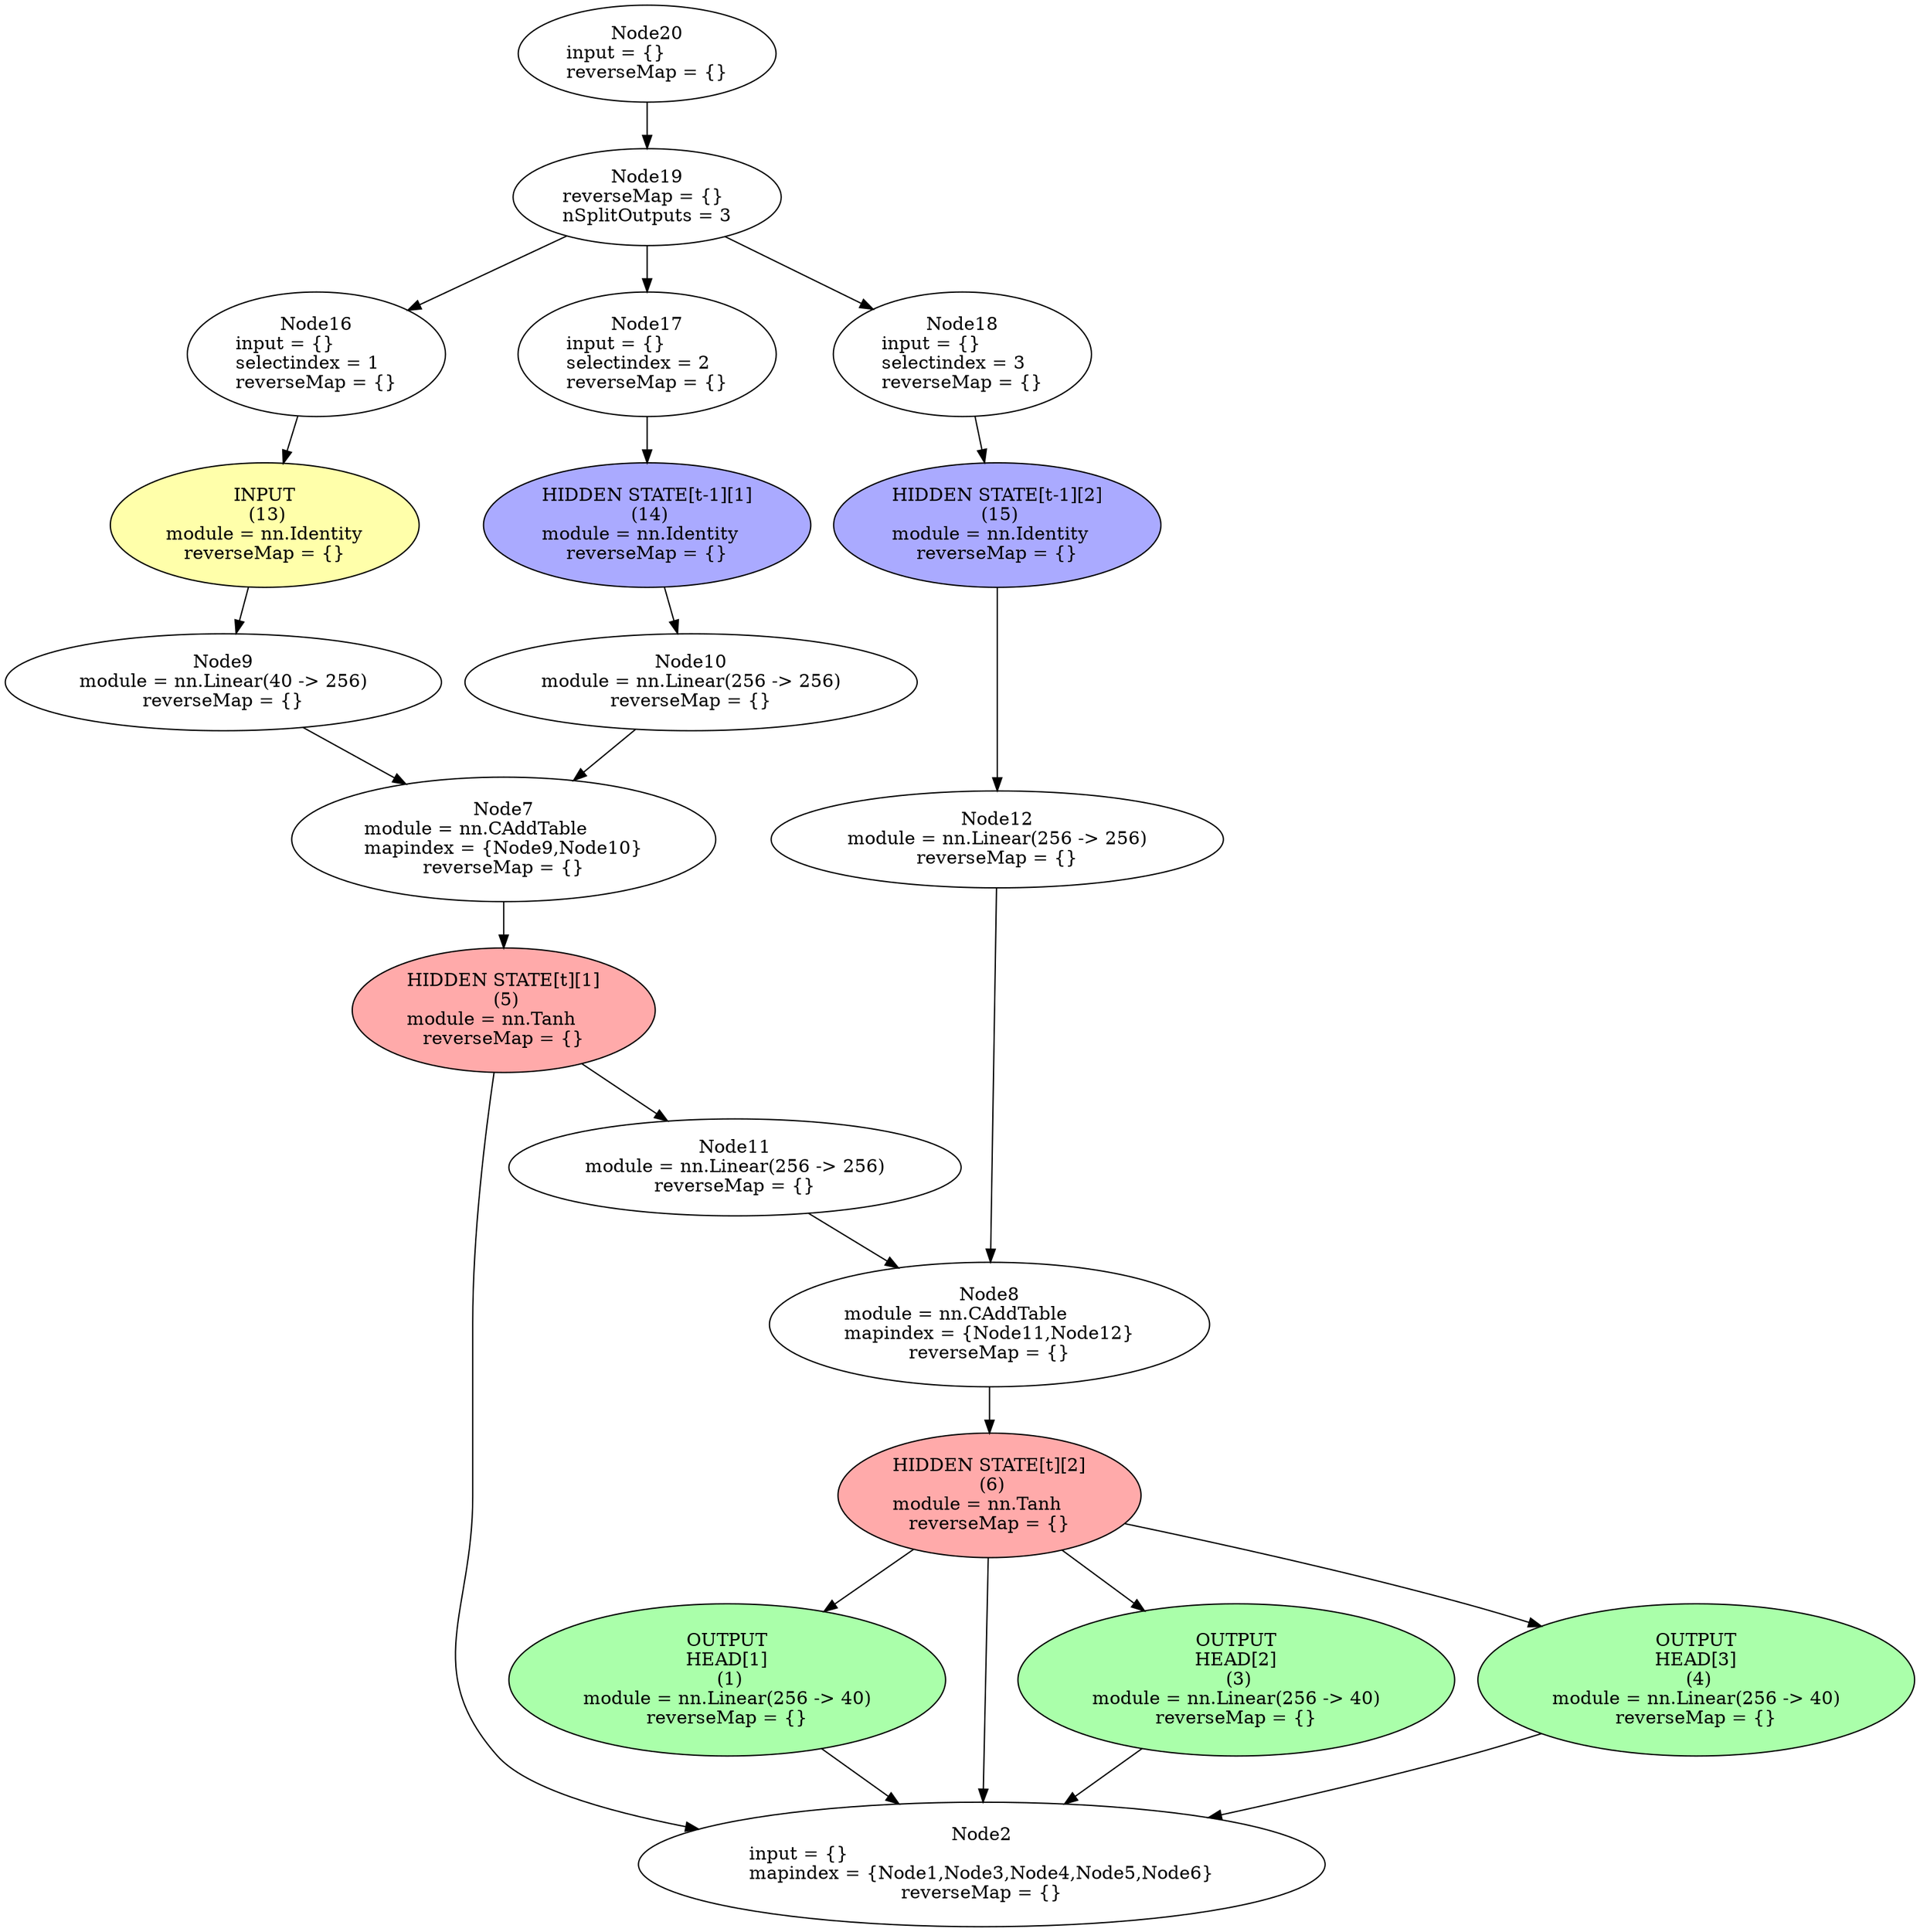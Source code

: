 digraph G {
	graph [bb="0,0,1195.3,1486.4"];
	node [label="\N",
		shape=oval
	];
	n1	 [fillcolor="#aaffaa",
		height=1.6303,
		label="OUTPUT\nHEAD[1]\n (1)\nmodule = nn.Linear(256 -> 40)\lreverseMap = {}",
		pos="452.64,190.86",
		style=filled,
		tooltip="[/home/marcin/torch/install/share/lua/5.3/nngraph/init.lua]:76_",
		width=3.7123];
	n2	 [height=1.3356,
		label="Node2\ninput = {}\lmapindex = {Node1,Node3,Node4,Node5,Node6}\lreverseMap = {}",
		pos="614.64,48.083",
		tooltip="[[C]]:-1_",
		width=5.7943];
	n1 -> n2	 [pos="e,562.2,94.652 512.05,138.24 525.91,126.19 540.69,113.35 554.59,101.27"];
	n3	 [fillcolor="#aaffaa",
		height=1.6303,
		label="OUTPUT\nHEAD[2]\n (3)\nmodule = nn.Linear(256 -> 40)\lreverseMap = {}",
		pos="776.64,190.86",
		style=filled,
		tooltip="[/home/marcin/torch/install/share/lua/5.3/nngraph/init.lua]:76_",
		width=3.7123];
	n3 -> n2	 [pos="e,667.08,94.652 717.24,138.24 703.37,126.19 688.6,113.35 674.7,101.27"];
	n4	 [fillcolor="#aaffaa",
		height=1.6303,
		label="OUTPUT\nHEAD[3]\n (4)\nmodule = nn.Linear(256 -> 40)\lreverseMap = {}",
		pos="1061.6,190.86",
		style=filled,
		tooltip="[/home/marcin/torch/install/share/lua/5.3/nngraph/init.lua]:76_",
		width=3.7123];
	n4 -> n2	 [pos="e,755.4,83.65 966.75,149.48 951.13,143.36 935.02,137.36 919.64,132.17 869.93,115.36 814.8,99.521 765.23,86.266"];
	n5	 [fillcolor="#ffaaaa",
		height=1.3356,
		label="HIDDEN STATE[t][1]\n (5)\nmodule = nn.Tanh\lreverseMap = {}",
		pos="314.64,708.92",
		style=filled,
		tooltip="[/home/marcin/torch/install/share/lua/5.3/nngraph/init.lua]:76_",
		width=2.8088];
	n5 -> n2	 [pos="e,447.91,77.077 307.18,660.93 300.14,612.43 290.64,534.53 290.64,466.8 290.64,466.8 290.64,466.8 290.64,332.63 290.64,243.14 252.01,\
200.63 309.64,132.17 327.89,110.49 381.06,92.776 437.99,79.362"];
	n11	 [height=1.041,
		label="Node11\nmodule = nn.Linear(256 -> 256)\lreverseMap = {}",
		pos="457.64,587.36",
		tooltip="[/home/marcin/torch/install/share/lua/5.3/nngraph/init.lua]:76_",
		width=3.8498];
	n5 -> n11	 [pos="e,415.95,623.21 363.86,666.77 378.17,654.8 393.81,641.73 408.14,629.74"];
	n6	 [fillcolor="#ffaaaa",
		height=1.3356,
		label="HIDDEN STATE[t][2]\n (6)\nmodule = nn.Tanh\lreverseMap = {}",
		pos="619.64,333.63",
		style=filled,
		tooltip="[/home/marcin/torch/install/share/lua/5.3/nngraph/init.lua]:76_",
		width=2.8088];
	n6 -> n1	 [pos="e,513.64,243.27 570.44,291.15 555.14,278.26 537.99,263.8 521.61,249.99"];
	n6 -> n2	 [pos="e,615.48,96.336 618.81,285.49 617.95,236.33 616.59,159.23 615.66,106.53"];
	n6 -> n3	 [pos="e,718.73,243.78 666.32,290.77 680.33,278.21 695.97,264.19 710.96,250.75"];
	n6 -> n4	 [pos="e,966.74,232.18 708.74,310.84 768.86,295.44 849.68,273.36 919.64,249.55 931.89,245.38 944.6,240.71 957.17,235.89"];
	n7	 [height=1.3356,
		label="Node7\nmodule = nn.CAddTable\lmapindex = {Node9,Node10}\lreverseMap = {}",
		pos="314.64,841.08",
		tooltip="[/home/marcin/torch/install/share/lua/5.3/nngraph/init.lua]:69_",
		width=3.5748];
	n7 -> n5	 [pos="e,314.64,757.02 314.64,792.72 314.64,784.45 314.64,775.77 314.64,767.27"];
	n8	 [height=1.3356,
		label="Node8\nmodule = nn.CAddTable\lmapindex = {Node11,Node12}\lreverseMap = {}",
		pos="619.64,465.8",
		tooltip="[/home/marcin/torch/install/share/lua/5.3/nngraph/init.lua]:69_",
		width=3.7123];
	n8 -> n6	 [pos="e,619.64,381.74 619.64,417.43 619.64,409.17 619.64,400.48 619.64,391.98"];
	n9	 [height=1.041,
		label="Node9\nmodule = nn.Linear(40 -> 256)\lreverseMap = {}",
		pos="133.64,962.64",
		tooltip="[/home/marcin/torch/install/share/lua/5.3/nngraph/init.lua]:76_",
		width=3.7123];
	n9 -> n7	 [pos="e,252.19,883.33 185.03,927.7 203.23,915.67 224.06,901.92 243.61,889"];
	n10	 [height=1.041,
		label="Node10\nmodule = nn.Linear(256 -> 256)\lreverseMap = {}",
		pos="423.64,962.64",
		tooltip="[/home/marcin/torch/install/share/lua/5.3/nngraph/init.lua]:76_",
		width=3.8498];
	n10 -> n7	 [pos="e,355.64,887.05 391.23,926.09 382.25,916.23 372.29,905.32 362.62,894.7"];
	n11 -> n8	 [pos="e,561.96,509.37 504.5,551.77 519.78,540.5 537.04,527.76 553.46,515.64"];
	n12	 [height=1.041,
		label="Node12\nmodule = nn.Linear(256 -> 256)\lreverseMap = {}",
		pos="624.64,841.08",
		tooltip="[/home/marcin/torch/install/share/lua/5.3/nngraph/init.lua]:76_",
		width=3.8498];
	n12 -> n8	 [pos="e,620.28,514.07 624.15,803.27 623.28,738.05 621.45,601.79 620.41,524.16"];
	n13	 [fillcolor="#ffffaa",
		height=1.3356,
		label="INPUT\n (13)\nmodule = nn.Identity\lreverseMap = {}",
		pos="167.64,1084.2",
		style=filled,
		tooltip="[./RNN.lua]:8_",
		width=2.6124];
	n13 -> n9	 [pos="e,144,1000.1 154.3,1036.3 151.82,1027.5 149.22,1018.4 146.74,1009.7"];
	n14	 [fillcolor="#aaaaff",
		height=1.3356,
		label="HIDDEN STATE[t-1][1]\n (14)\nmodule = nn.Identity\lreverseMap = {}",
		pos="388.64,1084.2",
		style=filled,
		tooltip="[./RNN.lua]:10_",
		width=3.0248];
	n14 -> n10	 [pos="e,412.98,1000.1 402.38,1036.3 404.94,1027.5 407.61,1018.4 410.16,1009.7"];
	n15	 [fillcolor="#aaaaff",
		height=1.3356,
		label="HIDDEN STATE[t-1][2]\n (15)\nmodule = nn.Identity\lreverseMap = {}",
		pos="624.64,1084.2",
		style=filled,
		tooltip="[./RNN.lua]:10_",
		width=3.0248];
	n15 -> n12	 [pos="e,624.64,878.7 624.64,1035.9 624.64,993.28 624.64,931.11 624.64,888.75"];
	n16	 [height=1.3356,
		label="Node16\ninput = {}\lselectindex = 1\lreverseMap = {}",
		pos="190.64,1216.4",
		tooltip="[[C]]:-1_-1",
		width=2.1606];
	n16 -> n13	 [pos="e,175.93,1132.1 182.34,1168.4 180.84,1159.9 179.26,1151 177.72,1142.2"];
	n17	 [height=1.3356,
		label="Node17\ninput = {}\lselectindex = 2\lreverseMap = {}",
		pos="388.64,1216.4",
		tooltip="[[C]]:-1_-2",
		width=2.1606];
	n17 -> n14	 [pos="e,388.64,1132.3 388.64,1168 388.64,1159.7 388.64,1151.1 388.64,1142.6"];
	n18	 [height=1.3356,
		label="Node18\ninput = {}\lselectindex = 3\lreverseMap = {}",
		pos="593.64,1216.4",
		tooltip="[[C]]:-1_-3",
		width=2.1606];
	n18 -> n15	 [pos="e,613.41,1132.4 604.75,1168.7 606.79,1160.2 608.95,1151.1 611.06,1142.3"];
	n19	 [height=1.041,
		label="Node19\nreverseMap = {}\lnSplitOutputs = 3",
		pos="388.64,1337.9",
		tooltip="[[C]]:-1_ split at [...e/marcin/torch/install/share/lua/5.3/nngraph/gmodule.lua]:96-mnode",
		width=2.2392];
	n19 -> n16	 [pos="e,245.7,1250.6 340.46,1307.8 314.64,1292.2 282.49,1272.8 254.6,1256"];
	n19 -> n17	 [pos="e,388.64,1264.7 388.64,1300.4 388.64,1292.3 388.64,1283.5 388.64,1274.8"];
	n19 -> n18	 [pos="e,537.84,1249.9 438.01,1308.1 465.28,1292.2 499.49,1272.3 528.88,1255.1"];
	n20	 [height=1.041,
		label="Node20\ninput = {}\lreverseMap = {}",
		pos="388.64,1448.9",
		tooltip="[[C]]:-1_",
		width=2.1606];
	n20 -> n19	 [pos="e,388.64,1375.6 388.64,1411.3 388.64,1403.1 388.64,1394.3 388.64,1385.8"];
}
